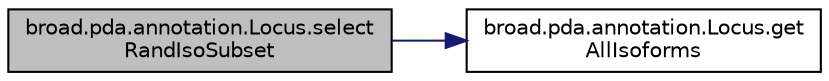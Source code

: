 digraph "broad.pda.annotation.Locus.selectRandIsoSubset"
{
  edge [fontname="Helvetica",fontsize="10",labelfontname="Helvetica",labelfontsize="10"];
  node [fontname="Helvetica",fontsize="10",shape=record];
  rankdir="LR";
  Node1 [label="broad.pda.annotation.Locus.select\lRandIsoSubset",height=0.2,width=0.4,color="black", fillcolor="grey75", style="filled" fontcolor="black"];
  Node1 -> Node2 [color="midnightblue",fontsize="10",style="solid"];
  Node2 [label="broad.pda.annotation.Locus.get\lAllIsoforms",height=0.2,width=0.4,color="black", fillcolor="white", style="filled",URL="$classbroad_1_1pda_1_1annotation_1_1_locus.html#a4d1f5f7f21b402725c8a43ccdc65bde8"];
}
